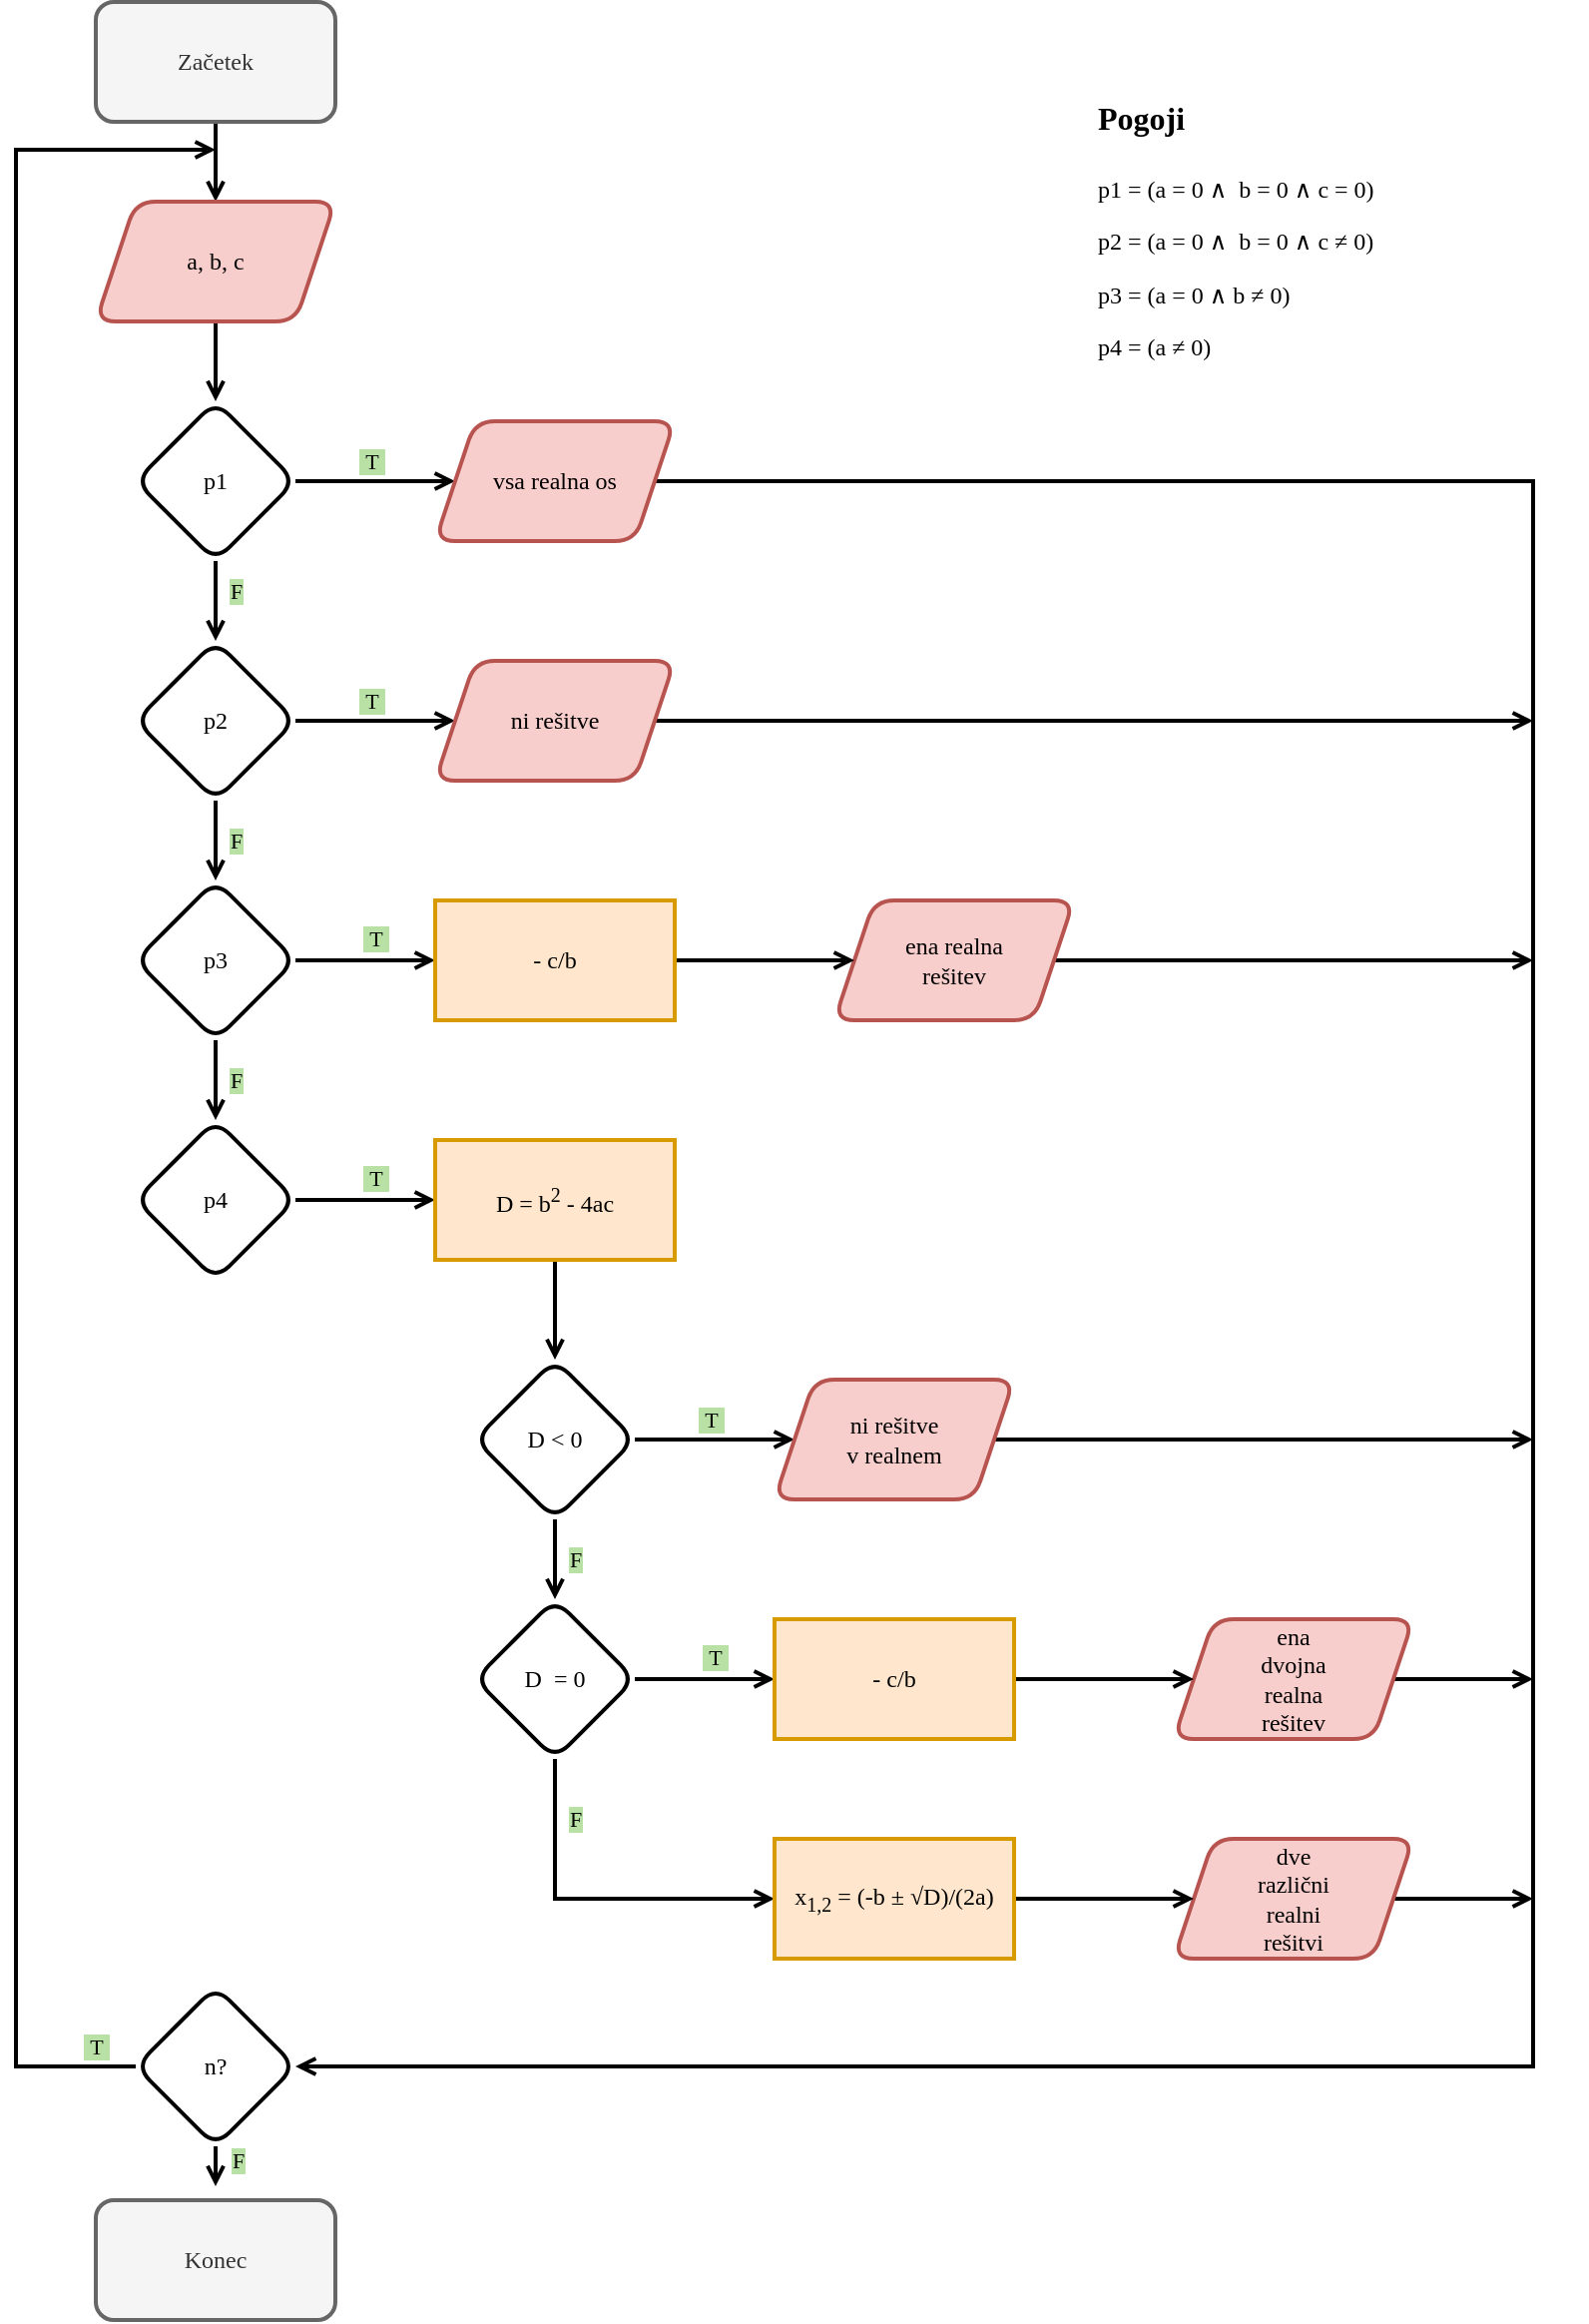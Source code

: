 <mxfile version="24.2.3" type="github">
  <diagram id="bbw6xGYytV-j0g8UAin5" name="Page-1">
    <mxGraphModel dx="1848" dy="1322" grid="0" gridSize="10" guides="1" tooltips="1" connect="1" arrows="1" fold="1" page="1" pageScale="1" pageWidth="827" pageHeight="1169" background="none" math="0" shadow="0">
      <root>
        <mxCell id="0" />
        <mxCell id="1" parent="0" />
        <mxCell id="_22dsHFiCPnFZPVsk4eV-3" style="edgeStyle=orthogonalEdgeStyle;rounded=0;orthogonalLoop=1;jettySize=auto;html=1;entryX=0.5;entryY=0;entryDx=0;entryDy=0;fontFamily=Space Mono;strokeWidth=2;endArrow=open;endFill=0;fontSource=https%3A%2F%2Ffonts.googleapis.com%2Fcss%3Ffamily%3DSpace%2BMono;" parent="1" source="_22dsHFiCPnFZPVsk4eV-1" target="_22dsHFiCPnFZPVsk4eV-2" edge="1">
          <mxGeometry relative="1" as="geometry" />
        </mxCell>
        <mxCell id="_22dsHFiCPnFZPVsk4eV-1" value="Začetek" style="rounded=1;whiteSpace=wrap;html=1;strokeWidth=2;fillColor=#f5f5f5;strokeColor=#666666;fontColor=#333333;fontFamily=Space Mono;fontSource=https%3A%2F%2Ffonts.googleapis.com%2Fcss%3Ffamily%3DSpace%2BMono;" parent="1" vertex="1">
          <mxGeometry x="80" y="4" width="120" height="60" as="geometry" />
        </mxCell>
        <mxCell id="_22dsHFiCPnFZPVsk4eV-5" style="edgeStyle=orthogonalEdgeStyle;rounded=0;orthogonalLoop=1;jettySize=auto;html=1;entryX=0.5;entryY=0;entryDx=0;entryDy=0;endArrow=open;endFill=0;strokeWidth=2;fontFamily=Space Mono;fontSource=https%3A%2F%2Ffonts.googleapis.com%2Fcss%3Ffamily%3DSpace%2BMono;" parent="1" source="_22dsHFiCPnFZPVsk4eV-2" target="_22dsHFiCPnFZPVsk4eV-4" edge="1">
          <mxGeometry relative="1" as="geometry" />
        </mxCell>
        <mxCell id="_22dsHFiCPnFZPVsk4eV-2" value="a, b, c" style="shape=parallelogram;perimeter=parallelogramPerimeter;whiteSpace=wrap;html=1;fixedSize=1;strokeWidth=2;fontFamily=Space Mono;rounded=1;fillColor=#f8cecc;strokeColor=#b85450;fontSource=https%3A%2F%2Ffonts.googleapis.com%2Fcss%3Ffamily%3DSpace%2BMono;" parent="1" vertex="1">
          <mxGeometry x="80" y="104" width="120" height="60" as="geometry" />
        </mxCell>
        <mxCell id="_22dsHFiCPnFZPVsk4eV-7" style="edgeStyle=orthogonalEdgeStyle;rounded=0;orthogonalLoop=1;jettySize=auto;html=1;entryX=0;entryY=0.5;entryDx=0;entryDy=0;endArrow=open;endFill=0;strokeWidth=2;fontFamily=Space Mono;fontSource=https%3A%2F%2Ffonts.googleapis.com%2Fcss%3Ffamily%3DSpace%2BMono;" parent="1" source="_22dsHFiCPnFZPVsk4eV-4" target="_22dsHFiCPnFZPVsk4eV-6" edge="1">
          <mxGeometry relative="1" as="geometry" />
        </mxCell>
        <mxCell id="_22dsHFiCPnFZPVsk4eV-8" value="&amp;nbsp;T&amp;nbsp;" style="edgeLabel;html=1;align=center;verticalAlign=middle;resizable=0;points=[];fontFamily=Space Mono;labelBackgroundColor=#B9E0A5;fontSource=https%3A%2F%2Ffonts.googleapis.com%2Fcss%3Ffamily%3DSpace%2BMono;" parent="_22dsHFiCPnFZPVsk4eV-7" vertex="1" connectable="0">
          <mxGeometry x="-0.05" y="-1" relative="1" as="geometry">
            <mxPoint y="-11" as="offset" />
          </mxGeometry>
        </mxCell>
        <mxCell id="_22dsHFiCPnFZPVsk4eV-14" style="edgeStyle=orthogonalEdgeStyle;rounded=0;orthogonalLoop=1;jettySize=auto;html=1;entryX=0.5;entryY=0;entryDx=0;entryDy=0;endArrow=open;endFill=0;strokeWidth=2;fontFamily=Space Mono;fontSource=https%3A%2F%2Ffonts.googleapis.com%2Fcss%3Ffamily%3DSpace%2BMono;" parent="1" source="_22dsHFiCPnFZPVsk4eV-4" target="_22dsHFiCPnFZPVsk4eV-11" edge="1">
          <mxGeometry relative="1" as="geometry" />
        </mxCell>
        <mxCell id="_22dsHFiCPnFZPVsk4eV-15" value="F" style="edgeLabel;html=1;align=center;verticalAlign=middle;resizable=0;points=[];fontFamily=Space Mono;labelBackgroundColor=#B9E0A5;fontSource=https%3A%2F%2Ffonts.googleapis.com%2Fcss%3Ffamily%3DSpace%2BMono;" parent="_22dsHFiCPnFZPVsk4eV-14" vertex="1" connectable="0">
          <mxGeometry x="-0.25" relative="1" as="geometry">
            <mxPoint x="10" as="offset" />
          </mxGeometry>
        </mxCell>
        <mxCell id="_22dsHFiCPnFZPVsk4eV-24" value="F" style="edgeLabel;html=1;align=center;verticalAlign=middle;resizable=0;points=[];fontFamily=Space Mono;labelBackgroundColor=#B9E0A5;fontSource=https%3A%2F%2Ffonts.googleapis.com%2Fcss%3Ffamily%3DSpace%2BMono;" parent="_22dsHFiCPnFZPVsk4eV-14" vertex="1" connectable="0">
          <mxGeometry x="-0.25" relative="1" as="geometry">
            <mxPoint x="10" y="125" as="offset" />
          </mxGeometry>
        </mxCell>
        <mxCell id="_22dsHFiCPnFZPVsk4eV-31" value="F" style="edgeLabel;html=1;align=center;verticalAlign=middle;resizable=0;points=[];fontFamily=Space Mono;labelBackgroundColor=#B9E0A5;fontSource=https%3A%2F%2Ffonts.googleapis.com%2Fcss%3Ffamily%3DSpace%2BMono;" parent="_22dsHFiCPnFZPVsk4eV-14" vertex="1" connectable="0">
          <mxGeometry x="-0.25" relative="1" as="geometry">
            <mxPoint x="10" y="245" as="offset" />
          </mxGeometry>
        </mxCell>
        <mxCell id="_22dsHFiCPnFZPVsk4eV-47" value="F" style="edgeLabel;html=1;align=center;verticalAlign=middle;resizable=0;points=[];fontFamily=Space Mono;labelBackgroundColor=#B9E0A5;fontSource=https%3A%2F%2Ffonts.googleapis.com%2Fcss%3Ffamily%3DSpace%2BMono;" parent="_22dsHFiCPnFZPVsk4eV-14" vertex="1" connectable="0">
          <mxGeometry x="-0.25" relative="1" as="geometry">
            <mxPoint x="180" y="485" as="offset" />
          </mxGeometry>
        </mxCell>
        <mxCell id="_22dsHFiCPnFZPVsk4eV-55" value="F" style="edgeLabel;html=1;align=center;verticalAlign=middle;resizable=0;points=[];fontFamily=Space Mono;labelBackgroundColor=#B9E0A5;fontSource=https%3A%2F%2Ffonts.googleapis.com%2Fcss%3Ffamily%3DSpace%2BMono;" parent="_22dsHFiCPnFZPVsk4eV-14" vertex="1" connectable="0">
          <mxGeometry x="-0.25" relative="1" as="geometry">
            <mxPoint x="180" y="615" as="offset" />
          </mxGeometry>
        </mxCell>
        <mxCell id="_22dsHFiCPnFZPVsk4eV-70" value="F" style="edgeLabel;html=1;align=center;verticalAlign=middle;resizable=0;points=[];fontFamily=Space Mono;labelBackgroundColor=#B9E0A5;fontSource=https%3A%2F%2Ffonts.googleapis.com%2Fcss%3Ffamily%3DSpace%2BMono;" parent="_22dsHFiCPnFZPVsk4eV-14" vertex="1" connectable="0">
          <mxGeometry x="-0.25" relative="1" as="geometry">
            <mxPoint x="11" y="786" as="offset" />
          </mxGeometry>
        </mxCell>
        <mxCell id="_22dsHFiCPnFZPVsk4eV-4" value="p1" style="rhombus;whiteSpace=wrap;html=1;rounded=1;strokeWidth=2;fontFamily=Space Mono;fontSource=https%3A%2F%2Ffonts.googleapis.com%2Fcss%3Ffamily%3DSpace%2BMono;" parent="1" vertex="1">
          <mxGeometry x="100" y="204" width="80" height="80" as="geometry" />
        </mxCell>
        <mxCell id="_22dsHFiCPnFZPVsk4eV-71" style="edgeStyle=orthogonalEdgeStyle;rounded=0;orthogonalLoop=1;jettySize=auto;html=1;entryX=1;entryY=0.5;entryDx=0;entryDy=0;endArrow=open;endFill=0;strokeWidth=2;fontFamily=Space Mono;fontSource=https%3A%2F%2Ffonts.googleapis.com%2Fcss%3Ffamily%3DSpace%2BMono;" parent="1" source="_22dsHFiCPnFZPVsk4eV-6" target="_22dsHFiCPnFZPVsk4eV-63" edge="1">
          <mxGeometry relative="1" as="geometry">
            <Array as="points">
              <mxPoint x="800" y="244" />
              <mxPoint x="800" y="1038" />
            </Array>
          </mxGeometry>
        </mxCell>
        <mxCell id="_22dsHFiCPnFZPVsk4eV-6" value="&lt;span&gt;vsa realna os&lt;/span&gt;" style="shape=parallelogram;perimeter=parallelogramPerimeter;whiteSpace=wrap;html=1;fixedSize=1;strokeWidth=2;fontFamily=Space Mono;rounded=1;fillColor=#f8cecc;strokeColor=#b85450;fontSource=https%3A%2F%2Ffonts.googleapis.com%2Fcss%3Ffamily%3DSpace%2BMono;fontStyle=0" parent="1" vertex="1">
          <mxGeometry x="250" y="214" width="120" height="60" as="geometry" />
        </mxCell>
        <mxCell id="_22dsHFiCPnFZPVsk4eV-9" style="edgeStyle=orthogonalEdgeStyle;rounded=0;orthogonalLoop=1;jettySize=auto;html=1;entryX=0;entryY=0.5;entryDx=0;entryDy=0;endArrow=open;endFill=0;strokeWidth=2;fontFamily=Space Mono;fontSource=https%3A%2F%2Ffonts.googleapis.com%2Fcss%3Ffamily%3DSpace%2BMono;" parent="1" source="_22dsHFiCPnFZPVsk4eV-11" target="_22dsHFiCPnFZPVsk4eV-12" edge="1">
          <mxGeometry relative="1" as="geometry" />
        </mxCell>
        <mxCell id="_22dsHFiCPnFZPVsk4eV-10" value="&amp;nbsp;T&amp;nbsp;" style="edgeLabel;html=1;align=center;verticalAlign=middle;resizable=0;points=[];fontFamily=Space Mono;labelBackgroundColor=#B9E0A5;fontSource=https%3A%2F%2Ffonts.googleapis.com%2Fcss%3Ffamily%3DSpace%2BMono;" parent="_22dsHFiCPnFZPVsk4eV-9" vertex="1" connectable="0">
          <mxGeometry x="-0.05" y="-1" relative="1" as="geometry">
            <mxPoint y="-11" as="offset" />
          </mxGeometry>
        </mxCell>
        <mxCell id="_22dsHFiCPnFZPVsk4eV-23" value="&amp;nbsp;T&amp;nbsp;" style="edgeLabel;html=1;align=center;verticalAlign=middle;resizable=0;points=[];fontFamily=Space Mono;labelBackgroundColor=#B9E0A5;fontSource=https%3A%2F%2Ffonts.googleapis.com%2Fcss%3Ffamily%3DSpace%2BMono;" parent="_22dsHFiCPnFZPVsk4eV-9" vertex="1" connectable="0">
          <mxGeometry x="-0.05" y="-1" relative="1" as="geometry">
            <mxPoint x="2" y="108" as="offset" />
          </mxGeometry>
        </mxCell>
        <mxCell id="_22dsHFiCPnFZPVsk4eV-25" value="&amp;nbsp;T&amp;nbsp;" style="edgeLabel;html=1;align=center;verticalAlign=middle;resizable=0;points=[];fontFamily=Space Mono;labelBackgroundColor=#B9E0A5;fontSource=https%3A%2F%2Ffonts.googleapis.com%2Fcss%3Ffamily%3DSpace%2BMono;" parent="_22dsHFiCPnFZPVsk4eV-9" vertex="1" connectable="0">
          <mxGeometry x="-0.05" y="-1" relative="1" as="geometry">
            <mxPoint x="2" y="228" as="offset" />
          </mxGeometry>
        </mxCell>
        <mxCell id="_22dsHFiCPnFZPVsk4eV-39" value="&amp;nbsp;T&amp;nbsp;" style="edgeLabel;html=1;align=center;verticalAlign=middle;resizable=0;points=[];fontFamily=Space Mono;labelBackgroundColor=#B9E0A5;fontSource=https%3A%2F%2Ffonts.googleapis.com%2Fcss%3Ffamily%3DSpace%2BMono;" parent="_22dsHFiCPnFZPVsk4eV-9" vertex="1" connectable="0">
          <mxGeometry x="-0.05" y="-1" relative="1" as="geometry">
            <mxPoint x="172" y="468" as="offset" />
          </mxGeometry>
        </mxCell>
        <mxCell id="_22dsHFiCPnFZPVsk4eV-69" value="&amp;nbsp;T&amp;nbsp;" style="edgeLabel;html=1;align=center;verticalAlign=middle;resizable=0;points=[];fontFamily=Space Mono;labelBackgroundColor=#B9E0A5;fontSource=https%3A%2F%2Ffonts.googleapis.com%2Fcss%3Ffamily%3DSpace%2BMono;" parent="_22dsHFiCPnFZPVsk4eV-9" vertex="1" connectable="0">
          <mxGeometry x="-0.05" y="-1" relative="1" as="geometry">
            <mxPoint x="-138" y="663" as="offset" />
          </mxGeometry>
        </mxCell>
        <mxCell id="_22dsHFiCPnFZPVsk4eV-20" style="edgeStyle=orthogonalEdgeStyle;rounded=0;orthogonalLoop=1;jettySize=auto;html=1;entryX=0.5;entryY=0;entryDx=0;entryDy=0;endArrow=open;endFill=0;strokeWidth=2;fontFamily=Space Mono;fontSource=https%3A%2F%2Ffonts.googleapis.com%2Fcss%3Ffamily%3DSpace%2BMono;" parent="1" source="_22dsHFiCPnFZPVsk4eV-11" target="_22dsHFiCPnFZPVsk4eV-18" edge="1">
          <mxGeometry relative="1" as="geometry" />
        </mxCell>
        <mxCell id="_22dsHFiCPnFZPVsk4eV-11" value="p2" style="rhombus;whiteSpace=wrap;html=1;rounded=1;strokeWidth=2;fontFamily=Space Mono;fontSource=https%3A%2F%2Ffonts.googleapis.com%2Fcss%3Ffamily%3DSpace%2BMono;" parent="1" vertex="1">
          <mxGeometry x="100" y="324" width="80" height="80" as="geometry" />
        </mxCell>
        <mxCell id="P_obFfYZe_5lA-bIX9vo-1" style="edgeStyle=orthogonalEdgeStyle;rounded=0;orthogonalLoop=1;jettySize=auto;html=1;endArrow=open;endFill=0;strokeWidth=2;fontFamily=Space Mono;fontSource=https%3A%2F%2Ffonts.googleapis.com%2Fcss%3Ffamily%3DSpace%2BMono;" parent="1" source="_22dsHFiCPnFZPVsk4eV-12" edge="1">
          <mxGeometry relative="1" as="geometry">
            <mxPoint x="800" y="364" as="targetPoint" />
          </mxGeometry>
        </mxCell>
        <mxCell id="_22dsHFiCPnFZPVsk4eV-12" value="ni rešitve" style="shape=parallelogram;perimeter=parallelogramPerimeter;whiteSpace=wrap;html=1;fixedSize=1;strokeWidth=2;fontFamily=Space Mono;rounded=1;fillColor=#f8cecc;strokeColor=#b85450;fontStyle=0;fontSource=https%3A%2F%2Ffonts.googleapis.com%2Fcss%3Ffamily%3DSpace%2BMono;" parent="1" vertex="1">
          <mxGeometry x="250" y="334" width="120" height="60" as="geometry" />
        </mxCell>
        <mxCell id="_22dsHFiCPnFZPVsk4eV-16" style="edgeStyle=orthogonalEdgeStyle;rounded=0;orthogonalLoop=1;jettySize=auto;html=1;entryX=0;entryY=0.5;entryDx=0;entryDy=0;endArrow=open;endFill=0;strokeWidth=2;fontFamily=Space Mono;fontSource=https%3A%2F%2Ffonts.googleapis.com%2Fcss%3Ffamily%3DSpace%2BMono;" parent="1" source="_22dsHFiCPnFZPVsk4eV-18" target="_22dsHFiCPnFZPVsk4eV-21" edge="1">
          <mxGeometry relative="1" as="geometry" />
        </mxCell>
        <mxCell id="_22dsHFiCPnFZPVsk4eV-17" value="&amp;nbsp;T&amp;nbsp;" style="edgeLabel;html=1;align=center;verticalAlign=middle;resizable=0;points=[];fontFamily=Space Mono;labelBackgroundColor=#B9E0A5;fontSource=https%3A%2F%2Ffonts.googleapis.com%2Fcss%3Ffamily%3DSpace%2BMono;" parent="_22dsHFiCPnFZPVsk4eV-16" vertex="1" connectable="0">
          <mxGeometry x="-0.05" y="-1" relative="1" as="geometry">
            <mxPoint x="-93" y="-11" as="offset" />
          </mxGeometry>
        </mxCell>
        <mxCell id="_22dsHFiCPnFZPVsk4eV-30" style="edgeStyle=orthogonalEdgeStyle;rounded=0;orthogonalLoop=1;jettySize=auto;html=1;endArrow=open;endFill=0;strokeWidth=2;fontFamily=Space Mono;fontSource=https%3A%2F%2Ffonts.googleapis.com%2Fcss%3Ffamily%3DSpace%2BMono;" parent="1" source="_22dsHFiCPnFZPVsk4eV-18" target="_22dsHFiCPnFZPVsk4eV-28" edge="1">
          <mxGeometry relative="1" as="geometry" />
        </mxCell>
        <mxCell id="_22dsHFiCPnFZPVsk4eV-18" value="p3" style="rhombus;whiteSpace=wrap;html=1;rounded=1;strokeWidth=2;fontFamily=Space Mono;fontSource=https%3A%2F%2Ffonts.googleapis.com%2Fcss%3Ffamily%3DSpace%2BMono;" parent="1" vertex="1">
          <mxGeometry x="100" y="444" width="80" height="80" as="geometry" />
        </mxCell>
        <mxCell id="_22dsHFiCPnFZPVsk4eV-59" style="edgeStyle=orthogonalEdgeStyle;rounded=0;orthogonalLoop=1;jettySize=auto;html=1;endArrow=open;endFill=0;strokeWidth=2;fontFamily=Space Mono;fontSource=https%3A%2F%2Ffonts.googleapis.com%2Fcss%3Ffamily%3DSpace%2BMono;" parent="1" source="_22dsHFiCPnFZPVsk4eV-19" edge="1">
          <mxGeometry relative="1" as="geometry">
            <mxPoint x="800" y="484" as="targetPoint" />
          </mxGeometry>
        </mxCell>
        <mxCell id="_22dsHFiCPnFZPVsk4eV-19" value="&lt;span&gt;ena&amp;nbsp;realna &lt;br&gt;rešitev&lt;/span&gt;" style="shape=parallelogram;perimeter=parallelogramPerimeter;whiteSpace=wrap;html=1;fixedSize=1;strokeWidth=2;fontFamily=Space Mono;rounded=1;fillColor=#f8cecc;strokeColor=#b85450;fontSource=https%3A%2F%2Ffonts.googleapis.com%2Fcss%3Ffamily%3DSpace%2BMono;fontStyle=0" parent="1" vertex="1">
          <mxGeometry x="450" y="454" width="120" height="60" as="geometry" />
        </mxCell>
        <mxCell id="_22dsHFiCPnFZPVsk4eV-22" style="edgeStyle=orthogonalEdgeStyle;rounded=0;orthogonalLoop=1;jettySize=auto;html=1;entryX=0;entryY=0.5;entryDx=0;entryDy=0;endArrow=open;endFill=0;strokeWidth=2;fontFamily=Space Mono;fontSource=https%3A%2F%2Ffonts.googleapis.com%2Fcss%3Ffamily%3DSpace%2BMono;" parent="1" source="_22dsHFiCPnFZPVsk4eV-21" target="_22dsHFiCPnFZPVsk4eV-19" edge="1">
          <mxGeometry relative="1" as="geometry" />
        </mxCell>
        <mxCell id="_22dsHFiCPnFZPVsk4eV-21" value="- c/b" style="rounded=0;whiteSpace=wrap;html=1;labelBackgroundColor=none;strokeWidth=2;fontFamily=Space Mono;fillColor=#ffe6cc;strokeColor=#d79b00;fontSource=https%3A%2F%2Ffonts.googleapis.com%2Fcss%3Ffamily%3DSpace%2BMono;" parent="1" vertex="1">
          <mxGeometry x="250" y="454" width="120" height="60" as="geometry" />
        </mxCell>
        <mxCell id="_22dsHFiCPnFZPVsk4eV-26" style="edgeStyle=orthogonalEdgeStyle;rounded=0;orthogonalLoop=1;jettySize=auto;html=1;entryX=0;entryY=0.5;entryDx=0;entryDy=0;endArrow=open;endFill=0;strokeWidth=2;fontFamily=Space Mono;fontSource=https%3A%2F%2Ffonts.googleapis.com%2Fcss%3Ffamily%3DSpace%2BMono;" parent="1" source="_22dsHFiCPnFZPVsk4eV-28" target="_22dsHFiCPnFZPVsk4eV-29" edge="1">
          <mxGeometry relative="1" as="geometry" />
        </mxCell>
        <mxCell id="_22dsHFiCPnFZPVsk4eV-27" value="&amp;nbsp;T&amp;nbsp;" style="edgeLabel;html=1;align=center;verticalAlign=middle;resizable=0;points=[];fontFamily=Space Mono;labelBackgroundColor=#B9E0A5;fontSource=https%3A%2F%2Ffonts.googleapis.com%2Fcss%3Ffamily%3DSpace%2BMono;" parent="_22dsHFiCPnFZPVsk4eV-26" vertex="1" connectable="0">
          <mxGeometry x="-0.05" y="-1" relative="1" as="geometry">
            <mxPoint x="-93" y="-11" as="offset" />
          </mxGeometry>
        </mxCell>
        <mxCell id="_22dsHFiCPnFZPVsk4eV-28" value="p4" style="rhombus;whiteSpace=wrap;html=1;rounded=1;strokeWidth=2;fontFamily=Space Mono;fontSource=https%3A%2F%2Ffonts.googleapis.com%2Fcss%3Ffamily%3DSpace%2BMono;" parent="1" vertex="1">
          <mxGeometry x="100" y="564" width="80" height="80" as="geometry" />
        </mxCell>
        <mxCell id="_22dsHFiCPnFZPVsk4eV-38" style="edgeStyle=orthogonalEdgeStyle;rounded=0;orthogonalLoop=1;jettySize=auto;html=1;entryX=0.5;entryY=0;entryDx=0;entryDy=0;endArrow=open;endFill=0;strokeWidth=2;fontFamily=Space Mono;fontSource=https%3A%2F%2Ffonts.googleapis.com%2Fcss%3Ffamily%3DSpace%2BMono;" parent="1" source="_22dsHFiCPnFZPVsk4eV-29" target="_22dsHFiCPnFZPVsk4eV-36" edge="1">
          <mxGeometry relative="1" as="geometry" />
        </mxCell>
        <mxCell id="_22dsHFiCPnFZPVsk4eV-29" value="D = b&lt;sup&gt;2&lt;/sup&gt;&amp;nbsp;- 4ac" style="rounded=0;whiteSpace=wrap;html=1;labelBackgroundColor=none;strokeWidth=2;fontFamily=Space Mono;fillColor=#ffe6cc;strokeColor=#d79b00;fontSource=https%3A%2F%2Ffonts.googleapis.com%2Fcss%3Ffamily%3DSpace%2BMono;" parent="1" vertex="1">
          <mxGeometry x="250" y="574" width="120" height="60" as="geometry" />
        </mxCell>
        <mxCell id="_22dsHFiCPnFZPVsk4eV-32" style="edgeStyle=orthogonalEdgeStyle;rounded=0;orthogonalLoop=1;jettySize=auto;html=1;entryX=0;entryY=0.5;entryDx=0;entryDy=0;endArrow=open;endFill=0;strokeWidth=2;fontFamily=Space Mono;fontSource=https%3A%2F%2Ffonts.googleapis.com%2Fcss%3Ffamily%3DSpace%2BMono;" parent="1" source="_22dsHFiCPnFZPVsk4eV-36" target="_22dsHFiCPnFZPVsk4eV-37" edge="1">
          <mxGeometry relative="1" as="geometry" />
        </mxCell>
        <mxCell id="_22dsHFiCPnFZPVsk4eV-33" value="&amp;nbsp;T&amp;nbsp;" style="edgeLabel;html=1;align=center;verticalAlign=middle;resizable=0;points=[];fontFamily=Space Mono;labelBackgroundColor=#B9E0A5;fontSource=https%3A%2F%2Ffonts.googleapis.com%2Fcss%3Ffamily%3DSpace%2BMono;" parent="_22dsHFiCPnFZPVsk4eV-32" vertex="1" connectable="0">
          <mxGeometry x="-0.05" y="-1" relative="1" as="geometry">
            <mxPoint y="-11" as="offset" />
          </mxGeometry>
        </mxCell>
        <mxCell id="_22dsHFiCPnFZPVsk4eV-46" style="edgeStyle=orthogonalEdgeStyle;rounded=0;orthogonalLoop=1;jettySize=auto;html=1;entryX=0.5;entryY=0;entryDx=0;entryDy=0;endArrow=open;endFill=0;strokeWidth=2;fontFamily=Space Mono;fontSource=https%3A%2F%2Ffonts.googleapis.com%2Fcss%3Ffamily%3DSpace%2BMono;" parent="1" source="_22dsHFiCPnFZPVsk4eV-36" target="_22dsHFiCPnFZPVsk4eV-42" edge="1">
          <mxGeometry relative="1" as="geometry" />
        </mxCell>
        <mxCell id="_22dsHFiCPnFZPVsk4eV-36" value="D &amp;lt; 0" style="rhombus;whiteSpace=wrap;html=1;rounded=1;strokeWidth=2;fontFamily=Space Mono;fontSource=https%3A%2F%2Ffonts.googleapis.com%2Fcss%3Ffamily%3DSpace%2BMono;" parent="1" vertex="1">
          <mxGeometry x="270" y="684" width="80" height="80" as="geometry" />
        </mxCell>
        <mxCell id="_22dsHFiCPnFZPVsk4eV-60" style="edgeStyle=orthogonalEdgeStyle;rounded=0;orthogonalLoop=1;jettySize=auto;html=1;endArrow=open;endFill=0;strokeWidth=2;fontFamily=Space Mono;fontSource=https%3A%2F%2Ffonts.googleapis.com%2Fcss%3Ffamily%3DSpace%2BMono;" parent="1" source="_22dsHFiCPnFZPVsk4eV-37" edge="1">
          <mxGeometry relative="1" as="geometry">
            <mxPoint x="800" y="724" as="targetPoint" />
          </mxGeometry>
        </mxCell>
        <mxCell id="_22dsHFiCPnFZPVsk4eV-37" value="&lt;span&gt;ni rešitve &lt;br&gt;v realnem&lt;/span&gt;" style="shape=parallelogram;perimeter=parallelogramPerimeter;whiteSpace=wrap;html=1;fixedSize=1;strokeWidth=2;fontFamily=Space Mono;rounded=1;fillColor=#f8cecc;strokeColor=#b85450;fontSource=https%3A%2F%2Ffonts.googleapis.com%2Fcss%3Ffamily%3DSpace%2BMono;fontStyle=0" parent="1" vertex="1">
          <mxGeometry x="420" y="694" width="120" height="60" as="geometry" />
        </mxCell>
        <mxCell id="_22dsHFiCPnFZPVsk4eV-40" style="edgeStyle=orthogonalEdgeStyle;rounded=0;orthogonalLoop=1;jettySize=auto;html=1;entryX=0;entryY=0.5;entryDx=0;entryDy=0;endArrow=open;endFill=0;strokeWidth=2;fontFamily=Space Mono;fontSource=https%3A%2F%2Ffonts.googleapis.com%2Fcss%3Ffamily%3DSpace%2BMono;" parent="1" source="_22dsHFiCPnFZPVsk4eV-42" target="_22dsHFiCPnFZPVsk4eV-45" edge="1">
          <mxGeometry relative="1" as="geometry" />
        </mxCell>
        <mxCell id="_22dsHFiCPnFZPVsk4eV-41" value="&amp;nbsp;T&amp;nbsp;" style="edgeLabel;html=1;align=center;verticalAlign=middle;resizable=0;points=[];fontFamily=Space Mono;labelBackgroundColor=#B9E0A5;fontSource=https%3A%2F%2Ffonts.googleapis.com%2Fcss%3Ffamily%3DSpace%2BMono;" parent="_22dsHFiCPnFZPVsk4eV-40" vertex="1" connectable="0">
          <mxGeometry x="-0.05" y="-1" relative="1" as="geometry">
            <mxPoint x="-93" y="-11" as="offset" />
          </mxGeometry>
        </mxCell>
        <mxCell id="_22dsHFiCPnFZPVsk4eV-42" value="D &amp;nbsp;= 0" style="rhombus;whiteSpace=wrap;html=1;rounded=1;strokeWidth=2;fontFamily=Space Mono;fontSource=https%3A%2F%2Ffonts.googleapis.com%2Fcss%3Ffamily%3DSpace%2BMono;" parent="1" vertex="1">
          <mxGeometry x="270" y="804" width="80" height="80" as="geometry" />
        </mxCell>
        <mxCell id="_22dsHFiCPnFZPVsk4eV-61" style="edgeStyle=orthogonalEdgeStyle;rounded=0;orthogonalLoop=1;jettySize=auto;html=1;endArrow=open;endFill=0;strokeWidth=2;fontFamily=Space Mono;fontSource=https%3A%2F%2Ffonts.googleapis.com%2Fcss%3Ffamily%3DSpace%2BMono;" parent="1" source="_22dsHFiCPnFZPVsk4eV-43" edge="1">
          <mxGeometry relative="1" as="geometry">
            <mxPoint x="800" y="844" as="targetPoint" />
          </mxGeometry>
        </mxCell>
        <mxCell id="_22dsHFiCPnFZPVsk4eV-43" value="ena&lt;div&gt;dvojna&lt;/div&gt;&lt;div&gt;realna&lt;div&gt;&lt;div&gt;rešitev&lt;/div&gt;&lt;/div&gt;&lt;/div&gt;" style="shape=parallelogram;perimeter=parallelogramPerimeter;whiteSpace=wrap;html=1;fixedSize=1;strokeWidth=2;fontFamily=Space Mono;rounded=1;fillColor=#f8cecc;strokeColor=#b85450;fontStyle=0;fontSource=https%3A%2F%2Ffonts.googleapis.com%2Fcss%3Ffamily%3DSpace%2BMono;" parent="1" vertex="1">
          <mxGeometry x="620" y="814" width="120" height="60" as="geometry" />
        </mxCell>
        <mxCell id="_22dsHFiCPnFZPVsk4eV-44" style="edgeStyle=orthogonalEdgeStyle;rounded=0;orthogonalLoop=1;jettySize=auto;html=1;entryX=0;entryY=0.5;entryDx=0;entryDy=0;endArrow=open;endFill=0;strokeWidth=2;fontFamily=Space Mono;fontSource=https%3A%2F%2Ffonts.googleapis.com%2Fcss%3Ffamily%3DSpace%2BMono;" parent="1" source="_22dsHFiCPnFZPVsk4eV-45" target="_22dsHFiCPnFZPVsk4eV-43" edge="1">
          <mxGeometry relative="1" as="geometry" />
        </mxCell>
        <mxCell id="_22dsHFiCPnFZPVsk4eV-45" value="- c/b" style="rounded=0;whiteSpace=wrap;html=1;labelBackgroundColor=none;strokeWidth=2;fontFamily=Space Mono;fillColor=#ffe6cc;strokeColor=#d79b00;fontSource=https%3A%2F%2Ffonts.googleapis.com%2Fcss%3Ffamily%3DSpace%2BMono;" parent="1" vertex="1">
          <mxGeometry x="420" y="814" width="120" height="60" as="geometry" />
        </mxCell>
        <mxCell id="_22dsHFiCPnFZPVsk4eV-49" style="edgeStyle=orthogonalEdgeStyle;rounded=0;orthogonalLoop=1;jettySize=auto;html=1;entryX=0;entryY=0.5;entryDx=0;entryDy=0;endArrow=open;endFill=0;strokeWidth=2;fontFamily=Space Mono;exitX=0.5;exitY=1;exitDx=0;exitDy=0;fontSource=https%3A%2F%2Ffonts.googleapis.com%2Fcss%3Ffamily%3DSpace%2BMono;" parent="1" source="_22dsHFiCPnFZPVsk4eV-42" target="_22dsHFiCPnFZPVsk4eV-54" edge="1">
          <mxGeometry relative="1" as="geometry">
            <mxPoint x="350" y="954" as="sourcePoint" />
          </mxGeometry>
        </mxCell>
        <mxCell id="_22dsHFiCPnFZPVsk4eV-62" style="edgeStyle=orthogonalEdgeStyle;rounded=0;orthogonalLoop=1;jettySize=auto;html=1;endArrow=open;endFill=0;strokeWidth=2;fontFamily=Space Mono;fontSource=https%3A%2F%2Ffonts.googleapis.com%2Fcss%3Ffamily%3DSpace%2BMono;" parent="1" source="_22dsHFiCPnFZPVsk4eV-52" edge="1">
          <mxGeometry relative="1" as="geometry">
            <mxPoint x="800" y="954" as="targetPoint" />
          </mxGeometry>
        </mxCell>
        <mxCell id="_22dsHFiCPnFZPVsk4eV-52" value="&lt;span&gt;dve&lt;/span&gt;&lt;div&gt;&lt;span&gt;različni&lt;br&gt;realni&lt;/span&gt;&lt;div&gt;&lt;span&gt;rešitvi&lt;br&gt;&lt;/span&gt;&lt;/div&gt;&lt;/div&gt;" style="shape=parallelogram;perimeter=parallelogramPerimeter;whiteSpace=wrap;html=1;fixedSize=1;strokeWidth=2;fontFamily=Space Mono;rounded=1;fillColor=#f8cecc;strokeColor=#b85450;fontSource=https%3A%2F%2Ffonts.googleapis.com%2Fcss%3Ffamily%3DSpace%2BMono;fontStyle=0" parent="1" vertex="1">
          <mxGeometry x="620" y="924" width="120" height="60" as="geometry" />
        </mxCell>
        <mxCell id="_22dsHFiCPnFZPVsk4eV-53" style="edgeStyle=orthogonalEdgeStyle;rounded=0;orthogonalLoop=1;jettySize=auto;html=1;entryX=0;entryY=0.5;entryDx=0;entryDy=0;endArrow=open;endFill=0;strokeWidth=2;fontFamily=Space Mono;fontSource=https%3A%2F%2Ffonts.googleapis.com%2Fcss%3Ffamily%3DSpace%2BMono;" parent="1" source="_22dsHFiCPnFZPVsk4eV-54" target="_22dsHFiCPnFZPVsk4eV-52" edge="1">
          <mxGeometry relative="1" as="geometry" />
        </mxCell>
        <mxCell id="_22dsHFiCPnFZPVsk4eV-54" value="x&lt;sub&gt;1,2&lt;/sub&gt; = (-b ± √D)/(2a)" style="rounded=0;whiteSpace=wrap;html=1;labelBackgroundColor=none;strokeWidth=2;fontFamily=Space Mono;fillColor=#ffe6cc;strokeColor=#d79b00;fontSource=https%3A%2F%2Ffonts.googleapis.com%2Fcss%3Ffamily%3DSpace%2BMono;" parent="1" vertex="1">
          <mxGeometry x="420" y="924" width="120" height="60" as="geometry" />
        </mxCell>
        <mxCell id="_22dsHFiCPnFZPVsk4eV-56" value="Konec" style="rounded=1;whiteSpace=wrap;html=1;strokeWidth=2;fillColor=#f5f5f5;strokeColor=#666666;fontColor=#333333;fontFamily=Space Mono;fontSource=https%3A%2F%2Ffonts.googleapis.com%2Fcss%3Ffamily%3DSpace%2BMono;" parent="1" vertex="1">
          <mxGeometry x="80" y="1105" width="120" height="60" as="geometry" />
        </mxCell>
        <mxCell id="_22dsHFiCPnFZPVsk4eV-65" style="edgeStyle=orthogonalEdgeStyle;rounded=0;orthogonalLoop=1;jettySize=auto;html=1;endArrow=open;endFill=0;strokeWidth=2;fontFamily=Space Mono;fontSource=https%3A%2F%2Ffonts.googleapis.com%2Fcss%3Ffamily%3DSpace%2BMono;" parent="1" source="_22dsHFiCPnFZPVsk4eV-63" edge="1">
          <mxGeometry relative="1" as="geometry">
            <mxPoint x="140" y="1098" as="targetPoint" />
          </mxGeometry>
        </mxCell>
        <mxCell id="_22dsHFiCPnFZPVsk4eV-66" style="edgeStyle=orthogonalEdgeStyle;rounded=0;orthogonalLoop=1;jettySize=auto;html=1;endArrow=open;endFill=0;strokeWidth=2;fontFamily=Space Mono;fontSource=https%3A%2F%2Ffonts.googleapis.com%2Fcss%3Ffamily%3DSpace%2BMono;" parent="1" source="_22dsHFiCPnFZPVsk4eV-63" edge="1">
          <mxGeometry relative="1" as="geometry">
            <mxPoint x="140" y="78" as="targetPoint" />
            <Array as="points">
              <mxPoint x="40" y="1038" />
              <mxPoint x="40" y="78" />
            </Array>
          </mxGeometry>
        </mxCell>
        <mxCell id="_22dsHFiCPnFZPVsk4eV-63" value="n?" style="rhombus;whiteSpace=wrap;html=1;rounded=1;strokeWidth=2;fontFamily=Space Mono;fontStyle=0;fontSource=https%3A%2F%2Ffonts.googleapis.com%2Fcss%3Ffamily%3DSpace%2BMono;" parent="1" vertex="1">
          <mxGeometry x="100" y="998" width="80" height="80" as="geometry" />
        </mxCell>
        <mxCell id="2Z1boNziQVv382D40WAs-1" value="&lt;h1&gt;&lt;font style=&quot;font-size: 16px&quot;&gt;Pogoji&lt;/font&gt;&lt;/h1&gt;&lt;p&gt;&lt;font&gt;p1 = (a = 0 ∧ &amp;nbsp;b = 0 ∧ c = 0)&lt;/font&gt;&lt;/p&gt;&lt;p&gt;&lt;font&gt;p2 = (a = 0 ∧ &amp;nbsp;b = 0 ∧ c ≠ 0)&lt;/font&gt;&lt;/p&gt;&lt;p&gt;&lt;font&gt;p3 = (a = 0 ∧ b ≠ 0)&lt;/font&gt;&lt;/p&gt;&lt;p&gt;&lt;font&gt;p4 = (a ≠ 0)&lt;/font&gt;&lt;/p&gt;&lt;div&gt;&lt;font&gt;&lt;br&gt;&lt;/font&gt;&lt;/div&gt;" style="text;html=1;strokeColor=none;fillColor=none;spacing=5;spacingTop=-20;whiteSpace=wrap;overflow=hidden;rounded=0;fontFamily=Space Mono;fontSource=https%3A%2F%2Ffonts.googleapis.com%2Fcss%3Ffamily%3DSpace%2BMono;" parent="1" vertex="1">
          <mxGeometry x="577" y="40" width="250" height="156" as="geometry" />
        </mxCell>
      </root>
    </mxGraphModel>
  </diagram>
</mxfile>
